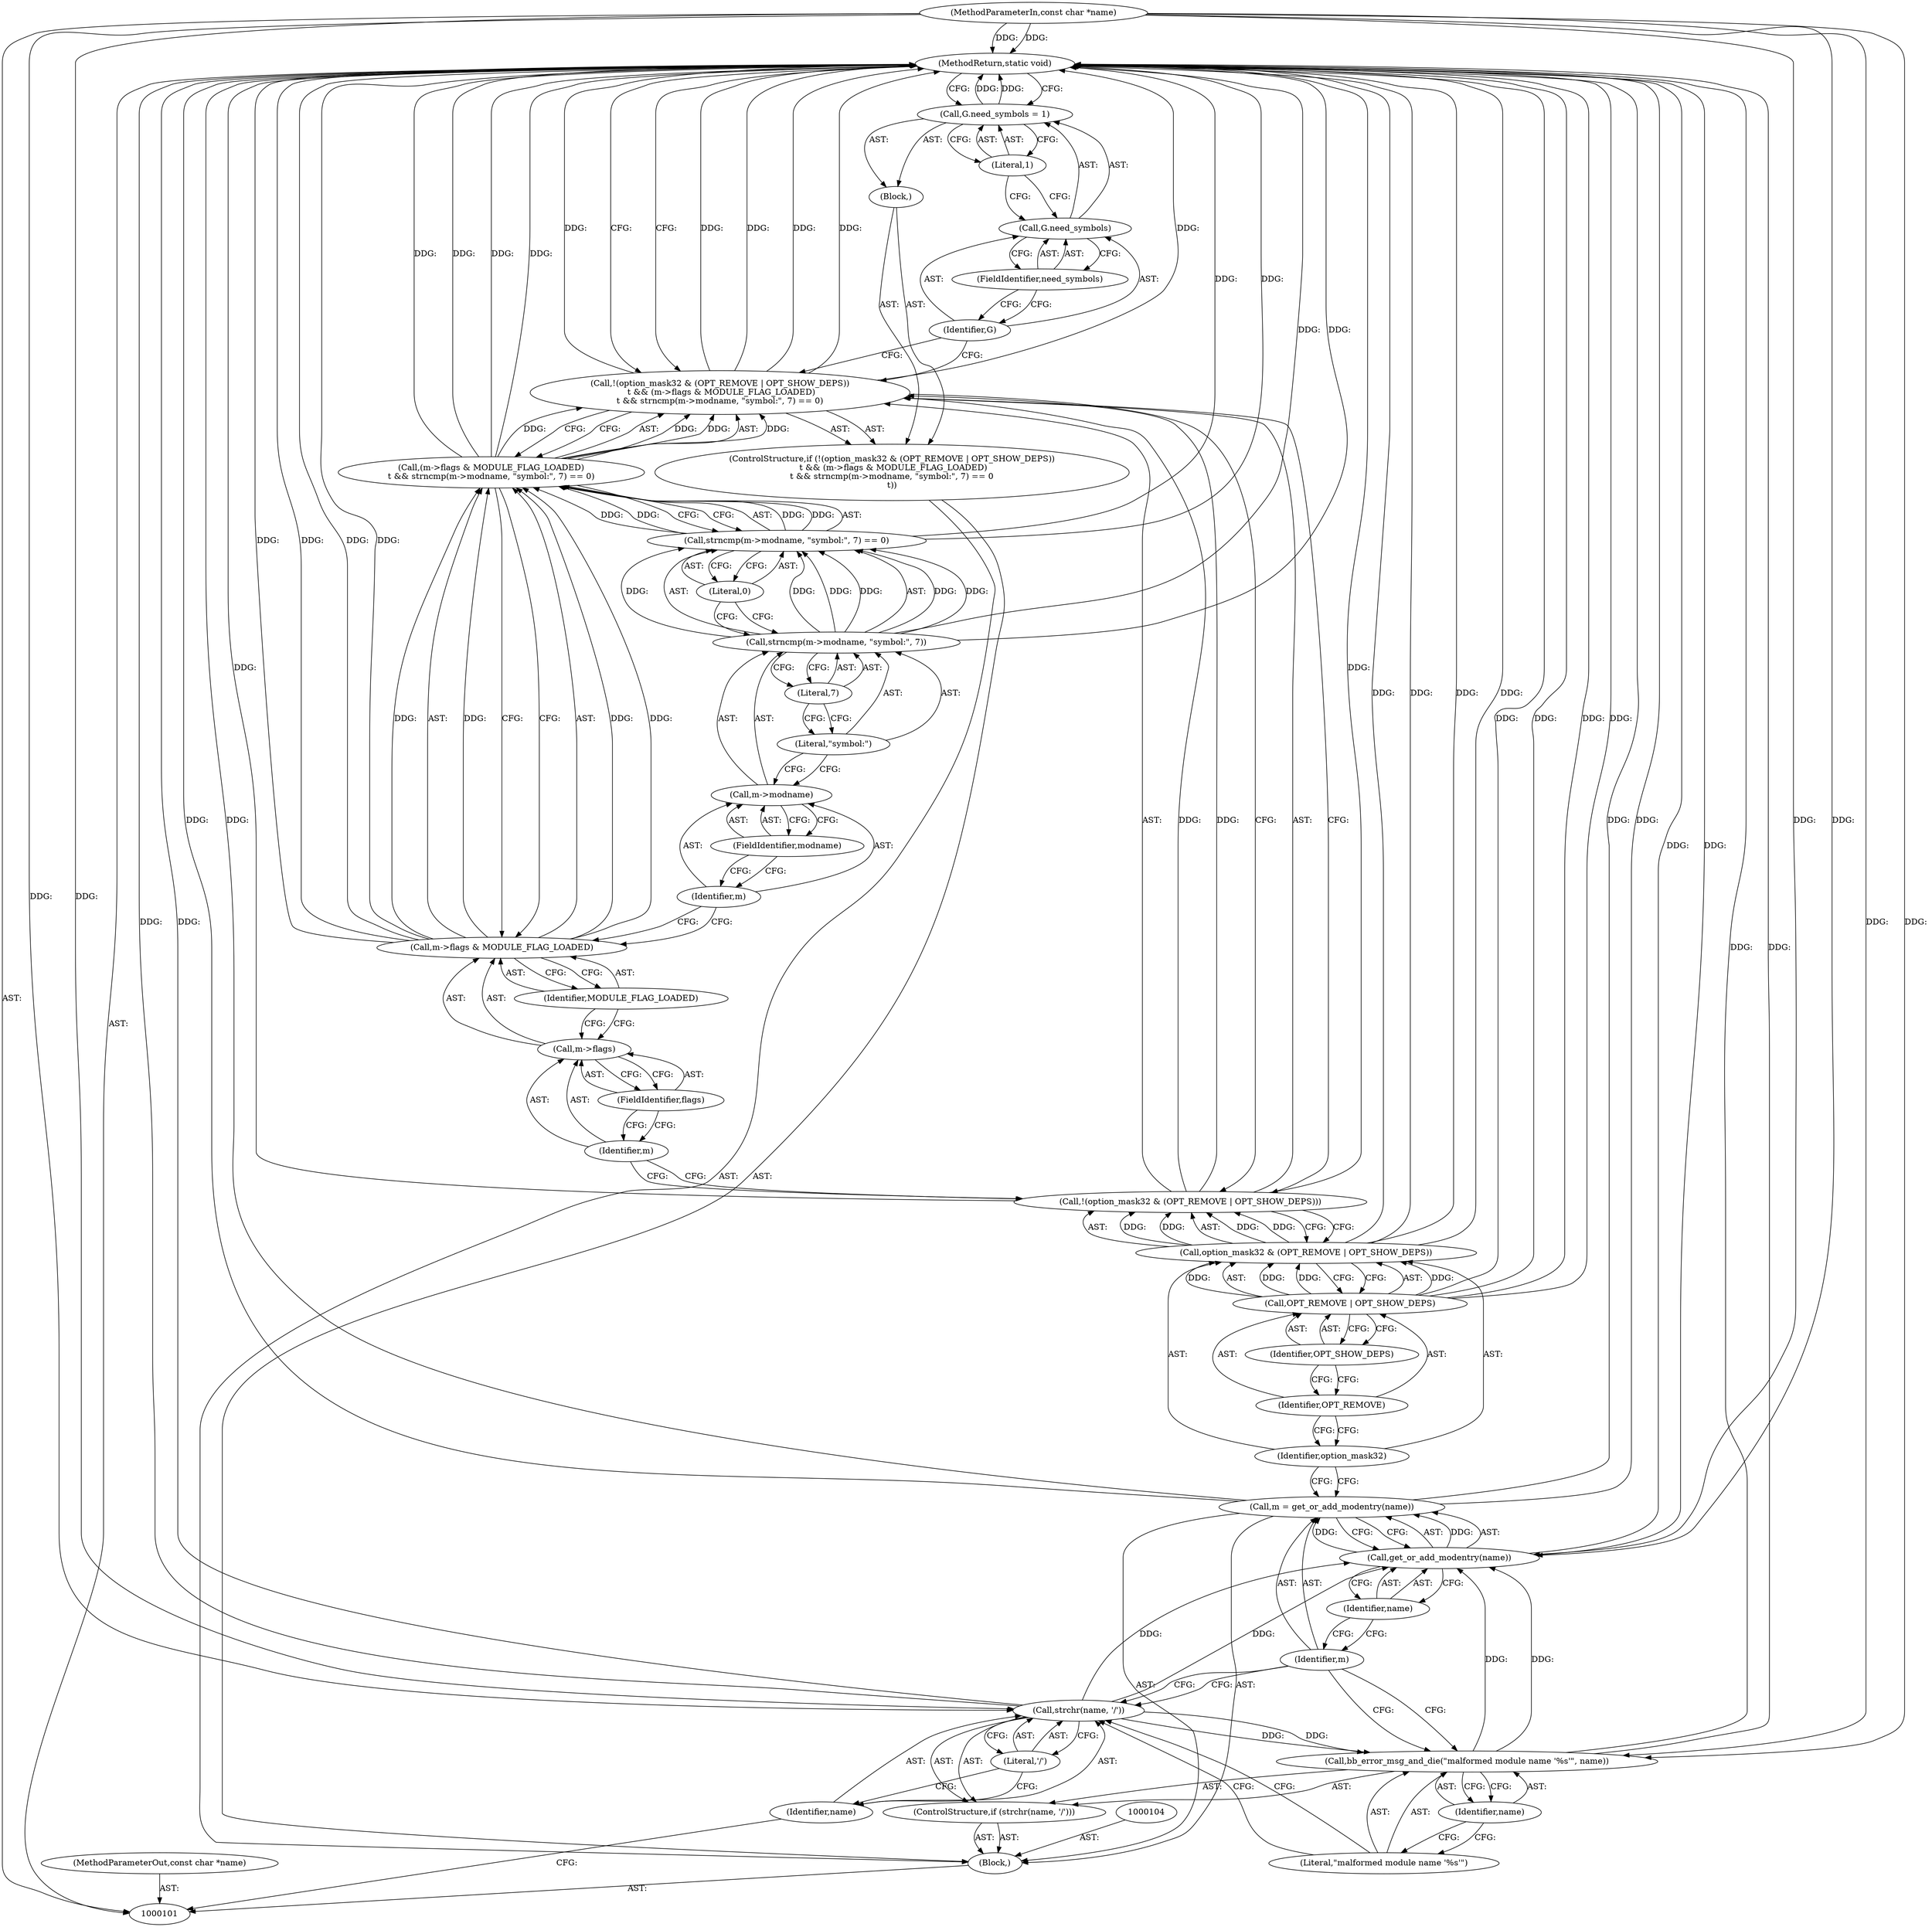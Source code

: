 digraph "0_busybox_4e314faa0aecb66717418e9a47a4451aec59262b" {
"1000144" [label="(MethodReturn,static void)"];
"1000102" [label="(MethodParameterIn,const char *name)"];
"1000213" [label="(MethodParameterOut,const char *name)"];
"1000105" [label="(ControlStructure,if (strchr(name, '/')))"];
"1000107" [label="(Identifier,name)"];
"1000108" [label="(Literal,'/')"];
"1000106" [label="(Call,strchr(name, '/'))"];
"1000109" [label="(Call,bb_error_msg_and_die(\"malformed module name '%s'\", name))"];
"1000110" [label="(Literal,\"malformed module name '%s'\")"];
"1000111" [label="(Identifier,name)"];
"1000112" [label="(Call,m = get_or_add_modentry(name))"];
"1000113" [label="(Identifier,m)"];
"1000115" [label="(Identifier,name)"];
"1000114" [label="(Call,get_or_add_modentry(name))"];
"1000116" [label="(ControlStructure,if (!(option_mask32 & (OPT_REMOVE | OPT_SHOW_DEPS))\n \t && (m->flags & MODULE_FLAG_LOADED)\n\t && strncmp(m->modname, \"symbol:\", 7) == 0\n\t))"];
"1000121" [label="(Call,OPT_REMOVE | OPT_SHOW_DEPS)"];
"1000122" [label="(Identifier,OPT_REMOVE)"];
"1000123" [label="(Identifier,OPT_SHOW_DEPS)"];
"1000117" [label="(Call,!(option_mask32 & (OPT_REMOVE | OPT_SHOW_DEPS))\n \t && (m->flags & MODULE_FLAG_LOADED)\n\t && strncmp(m->modname, \"symbol:\", 7) == 0)"];
"1000118" [label="(Call,!(option_mask32 & (OPT_REMOVE | OPT_SHOW_DEPS)))"];
"1000119" [label="(Call,option_mask32 & (OPT_REMOVE | OPT_SHOW_DEPS))"];
"1000120" [label="(Identifier,option_mask32)"];
"1000128" [label="(FieldIdentifier,flags)"];
"1000129" [label="(Identifier,MODULE_FLAG_LOADED)"];
"1000124" [label="(Call,(m->flags & MODULE_FLAG_LOADED)\n\t && strncmp(m->modname, \"symbol:\", 7) == 0)"];
"1000125" [label="(Call,m->flags & MODULE_FLAG_LOADED)"];
"1000126" [label="(Call,m->flags)"];
"1000127" [label="(Identifier,m)"];
"1000132" [label="(Call,m->modname)"];
"1000133" [label="(Identifier,m)"];
"1000134" [label="(FieldIdentifier,modname)"];
"1000135" [label="(Literal,\"symbol:\")"];
"1000136" [label="(Literal,7)"];
"1000137" [label="(Literal,0)"];
"1000130" [label="(Call,strncmp(m->modname, \"symbol:\", 7) == 0)"];
"1000131" [label="(Call,strncmp(m->modname, \"symbol:\", 7))"];
"1000103" [label="(Block,)"];
"1000138" [label="(Block,)"];
"1000143" [label="(Literal,1)"];
"1000139" [label="(Call,G.need_symbols = 1)"];
"1000140" [label="(Call,G.need_symbols)"];
"1000141" [label="(Identifier,G)"];
"1000142" [label="(FieldIdentifier,need_symbols)"];
"1000144" -> "1000101"  [label="AST: "];
"1000144" -> "1000139"  [label="CFG: "];
"1000144" -> "1000117"  [label="CFG: "];
"1000117" -> "1000144"  [label="DDG: "];
"1000117" -> "1000144"  [label="DDG: "];
"1000117" -> "1000144"  [label="DDG: "];
"1000124" -> "1000144"  [label="DDG: "];
"1000124" -> "1000144"  [label="DDG: "];
"1000112" -> "1000144"  [label="DDG: "];
"1000112" -> "1000144"  [label="DDG: "];
"1000139" -> "1000144"  [label="DDG: "];
"1000125" -> "1000144"  [label="DDG: "];
"1000125" -> "1000144"  [label="DDG: "];
"1000121" -> "1000144"  [label="DDG: "];
"1000121" -> "1000144"  [label="DDG: "];
"1000118" -> "1000144"  [label="DDG: "];
"1000131" -> "1000144"  [label="DDG: "];
"1000114" -> "1000144"  [label="DDG: "];
"1000119" -> "1000144"  [label="DDG: "];
"1000119" -> "1000144"  [label="DDG: "];
"1000102" -> "1000144"  [label="DDG: "];
"1000106" -> "1000144"  [label="DDG: "];
"1000109" -> "1000144"  [label="DDG: "];
"1000130" -> "1000144"  [label="DDG: "];
"1000102" -> "1000101"  [label="AST: "];
"1000102" -> "1000144"  [label="DDG: "];
"1000102" -> "1000106"  [label="DDG: "];
"1000102" -> "1000109"  [label="DDG: "];
"1000102" -> "1000114"  [label="DDG: "];
"1000213" -> "1000101"  [label="AST: "];
"1000105" -> "1000103"  [label="AST: "];
"1000106" -> "1000105"  [label="AST: "];
"1000109" -> "1000105"  [label="AST: "];
"1000107" -> "1000106"  [label="AST: "];
"1000107" -> "1000101"  [label="CFG: "];
"1000108" -> "1000107"  [label="CFG: "];
"1000108" -> "1000106"  [label="AST: "];
"1000108" -> "1000107"  [label="CFG: "];
"1000106" -> "1000108"  [label="CFG: "];
"1000106" -> "1000105"  [label="AST: "];
"1000106" -> "1000108"  [label="CFG: "];
"1000107" -> "1000106"  [label="AST: "];
"1000108" -> "1000106"  [label="AST: "];
"1000110" -> "1000106"  [label="CFG: "];
"1000113" -> "1000106"  [label="CFG: "];
"1000106" -> "1000144"  [label="DDG: "];
"1000102" -> "1000106"  [label="DDG: "];
"1000106" -> "1000109"  [label="DDG: "];
"1000106" -> "1000114"  [label="DDG: "];
"1000109" -> "1000105"  [label="AST: "];
"1000109" -> "1000111"  [label="CFG: "];
"1000110" -> "1000109"  [label="AST: "];
"1000111" -> "1000109"  [label="AST: "];
"1000113" -> "1000109"  [label="CFG: "];
"1000109" -> "1000144"  [label="DDG: "];
"1000106" -> "1000109"  [label="DDG: "];
"1000102" -> "1000109"  [label="DDG: "];
"1000109" -> "1000114"  [label="DDG: "];
"1000110" -> "1000109"  [label="AST: "];
"1000110" -> "1000106"  [label="CFG: "];
"1000111" -> "1000110"  [label="CFG: "];
"1000111" -> "1000109"  [label="AST: "];
"1000111" -> "1000110"  [label="CFG: "];
"1000109" -> "1000111"  [label="CFG: "];
"1000112" -> "1000103"  [label="AST: "];
"1000112" -> "1000114"  [label="CFG: "];
"1000113" -> "1000112"  [label="AST: "];
"1000114" -> "1000112"  [label="AST: "];
"1000120" -> "1000112"  [label="CFG: "];
"1000112" -> "1000144"  [label="DDG: "];
"1000112" -> "1000144"  [label="DDG: "];
"1000114" -> "1000112"  [label="DDG: "];
"1000113" -> "1000112"  [label="AST: "];
"1000113" -> "1000109"  [label="CFG: "];
"1000113" -> "1000106"  [label="CFG: "];
"1000115" -> "1000113"  [label="CFG: "];
"1000115" -> "1000114"  [label="AST: "];
"1000115" -> "1000113"  [label="CFG: "];
"1000114" -> "1000115"  [label="CFG: "];
"1000114" -> "1000112"  [label="AST: "];
"1000114" -> "1000115"  [label="CFG: "];
"1000115" -> "1000114"  [label="AST: "];
"1000112" -> "1000114"  [label="CFG: "];
"1000114" -> "1000144"  [label="DDG: "];
"1000114" -> "1000112"  [label="DDG: "];
"1000106" -> "1000114"  [label="DDG: "];
"1000109" -> "1000114"  [label="DDG: "];
"1000102" -> "1000114"  [label="DDG: "];
"1000116" -> "1000103"  [label="AST: "];
"1000117" -> "1000116"  [label="AST: "];
"1000138" -> "1000116"  [label="AST: "];
"1000121" -> "1000119"  [label="AST: "];
"1000121" -> "1000123"  [label="CFG: "];
"1000122" -> "1000121"  [label="AST: "];
"1000123" -> "1000121"  [label="AST: "];
"1000119" -> "1000121"  [label="CFG: "];
"1000121" -> "1000144"  [label="DDG: "];
"1000121" -> "1000144"  [label="DDG: "];
"1000121" -> "1000119"  [label="DDG: "];
"1000121" -> "1000119"  [label="DDG: "];
"1000122" -> "1000121"  [label="AST: "];
"1000122" -> "1000120"  [label="CFG: "];
"1000123" -> "1000122"  [label="CFG: "];
"1000123" -> "1000121"  [label="AST: "];
"1000123" -> "1000122"  [label="CFG: "];
"1000121" -> "1000123"  [label="CFG: "];
"1000117" -> "1000116"  [label="AST: "];
"1000117" -> "1000118"  [label="CFG: "];
"1000117" -> "1000124"  [label="CFG: "];
"1000118" -> "1000117"  [label="AST: "];
"1000124" -> "1000117"  [label="AST: "];
"1000141" -> "1000117"  [label="CFG: "];
"1000144" -> "1000117"  [label="CFG: "];
"1000117" -> "1000144"  [label="DDG: "];
"1000117" -> "1000144"  [label="DDG: "];
"1000117" -> "1000144"  [label="DDG: "];
"1000118" -> "1000117"  [label="DDG: "];
"1000124" -> "1000117"  [label="DDG: "];
"1000124" -> "1000117"  [label="DDG: "];
"1000118" -> "1000117"  [label="AST: "];
"1000118" -> "1000119"  [label="CFG: "];
"1000119" -> "1000118"  [label="AST: "];
"1000127" -> "1000118"  [label="CFG: "];
"1000117" -> "1000118"  [label="CFG: "];
"1000118" -> "1000144"  [label="DDG: "];
"1000118" -> "1000117"  [label="DDG: "];
"1000119" -> "1000118"  [label="DDG: "];
"1000119" -> "1000118"  [label="DDG: "];
"1000119" -> "1000118"  [label="AST: "];
"1000119" -> "1000121"  [label="CFG: "];
"1000120" -> "1000119"  [label="AST: "];
"1000121" -> "1000119"  [label="AST: "];
"1000118" -> "1000119"  [label="CFG: "];
"1000119" -> "1000144"  [label="DDG: "];
"1000119" -> "1000144"  [label="DDG: "];
"1000119" -> "1000118"  [label="DDG: "];
"1000119" -> "1000118"  [label="DDG: "];
"1000121" -> "1000119"  [label="DDG: "];
"1000121" -> "1000119"  [label="DDG: "];
"1000120" -> "1000119"  [label="AST: "];
"1000120" -> "1000112"  [label="CFG: "];
"1000122" -> "1000120"  [label="CFG: "];
"1000128" -> "1000126"  [label="AST: "];
"1000128" -> "1000127"  [label="CFG: "];
"1000126" -> "1000128"  [label="CFG: "];
"1000129" -> "1000125"  [label="AST: "];
"1000129" -> "1000126"  [label="CFG: "];
"1000125" -> "1000129"  [label="CFG: "];
"1000124" -> "1000117"  [label="AST: "];
"1000124" -> "1000125"  [label="CFG: "];
"1000124" -> "1000130"  [label="CFG: "];
"1000125" -> "1000124"  [label="AST: "];
"1000130" -> "1000124"  [label="AST: "];
"1000117" -> "1000124"  [label="CFG: "];
"1000124" -> "1000144"  [label="DDG: "];
"1000124" -> "1000144"  [label="DDG: "];
"1000124" -> "1000117"  [label="DDG: "];
"1000124" -> "1000117"  [label="DDG: "];
"1000125" -> "1000124"  [label="DDG: "];
"1000125" -> "1000124"  [label="DDG: "];
"1000130" -> "1000124"  [label="DDG: "];
"1000130" -> "1000124"  [label="DDG: "];
"1000125" -> "1000124"  [label="AST: "];
"1000125" -> "1000129"  [label="CFG: "];
"1000126" -> "1000125"  [label="AST: "];
"1000129" -> "1000125"  [label="AST: "];
"1000133" -> "1000125"  [label="CFG: "];
"1000124" -> "1000125"  [label="CFG: "];
"1000125" -> "1000144"  [label="DDG: "];
"1000125" -> "1000144"  [label="DDG: "];
"1000125" -> "1000124"  [label="DDG: "];
"1000125" -> "1000124"  [label="DDG: "];
"1000126" -> "1000125"  [label="AST: "];
"1000126" -> "1000128"  [label="CFG: "];
"1000127" -> "1000126"  [label="AST: "];
"1000128" -> "1000126"  [label="AST: "];
"1000129" -> "1000126"  [label="CFG: "];
"1000127" -> "1000126"  [label="AST: "];
"1000127" -> "1000118"  [label="CFG: "];
"1000128" -> "1000127"  [label="CFG: "];
"1000132" -> "1000131"  [label="AST: "];
"1000132" -> "1000134"  [label="CFG: "];
"1000133" -> "1000132"  [label="AST: "];
"1000134" -> "1000132"  [label="AST: "];
"1000135" -> "1000132"  [label="CFG: "];
"1000133" -> "1000132"  [label="AST: "];
"1000133" -> "1000125"  [label="CFG: "];
"1000134" -> "1000133"  [label="CFG: "];
"1000134" -> "1000132"  [label="AST: "];
"1000134" -> "1000133"  [label="CFG: "];
"1000132" -> "1000134"  [label="CFG: "];
"1000135" -> "1000131"  [label="AST: "];
"1000135" -> "1000132"  [label="CFG: "];
"1000136" -> "1000135"  [label="CFG: "];
"1000136" -> "1000131"  [label="AST: "];
"1000136" -> "1000135"  [label="CFG: "];
"1000131" -> "1000136"  [label="CFG: "];
"1000137" -> "1000130"  [label="AST: "];
"1000137" -> "1000131"  [label="CFG: "];
"1000130" -> "1000137"  [label="CFG: "];
"1000130" -> "1000124"  [label="AST: "];
"1000130" -> "1000137"  [label="CFG: "];
"1000131" -> "1000130"  [label="AST: "];
"1000137" -> "1000130"  [label="AST: "];
"1000124" -> "1000130"  [label="CFG: "];
"1000130" -> "1000144"  [label="DDG: "];
"1000130" -> "1000124"  [label="DDG: "];
"1000130" -> "1000124"  [label="DDG: "];
"1000131" -> "1000130"  [label="DDG: "];
"1000131" -> "1000130"  [label="DDG: "];
"1000131" -> "1000130"  [label="DDG: "];
"1000131" -> "1000130"  [label="AST: "];
"1000131" -> "1000136"  [label="CFG: "];
"1000132" -> "1000131"  [label="AST: "];
"1000135" -> "1000131"  [label="AST: "];
"1000136" -> "1000131"  [label="AST: "];
"1000137" -> "1000131"  [label="CFG: "];
"1000131" -> "1000144"  [label="DDG: "];
"1000131" -> "1000130"  [label="DDG: "];
"1000131" -> "1000130"  [label="DDG: "];
"1000131" -> "1000130"  [label="DDG: "];
"1000103" -> "1000101"  [label="AST: "];
"1000104" -> "1000103"  [label="AST: "];
"1000105" -> "1000103"  [label="AST: "];
"1000112" -> "1000103"  [label="AST: "];
"1000116" -> "1000103"  [label="AST: "];
"1000138" -> "1000116"  [label="AST: "];
"1000139" -> "1000138"  [label="AST: "];
"1000143" -> "1000139"  [label="AST: "];
"1000143" -> "1000140"  [label="CFG: "];
"1000139" -> "1000143"  [label="CFG: "];
"1000139" -> "1000138"  [label="AST: "];
"1000139" -> "1000143"  [label="CFG: "];
"1000140" -> "1000139"  [label="AST: "];
"1000143" -> "1000139"  [label="AST: "];
"1000144" -> "1000139"  [label="CFG: "];
"1000139" -> "1000144"  [label="DDG: "];
"1000140" -> "1000139"  [label="AST: "];
"1000140" -> "1000142"  [label="CFG: "];
"1000141" -> "1000140"  [label="AST: "];
"1000142" -> "1000140"  [label="AST: "];
"1000143" -> "1000140"  [label="CFG: "];
"1000141" -> "1000140"  [label="AST: "];
"1000141" -> "1000117"  [label="CFG: "];
"1000142" -> "1000141"  [label="CFG: "];
"1000142" -> "1000140"  [label="AST: "];
"1000142" -> "1000141"  [label="CFG: "];
"1000140" -> "1000142"  [label="CFG: "];
}
